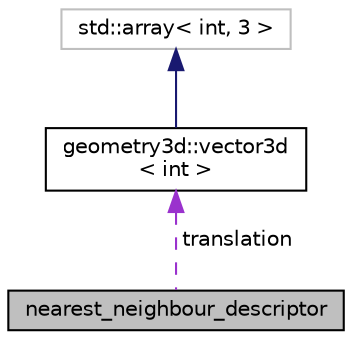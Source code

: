digraph "nearest_neighbour_descriptor"
{
 // INTERACTIVE_SVG=YES
  edge [fontname="Helvetica",fontsize="10",labelfontname="Helvetica",labelfontsize="10"];
  node [fontname="Helvetica",fontsize="10",shape=record];
  Node1 [label="nearest_neighbour_descriptor",height=0.2,width=0.4,color="black", fillcolor="grey75", style="filled", fontcolor="black"];
  Node2 -> Node1 [dir="back",color="darkorchid3",fontsize="10",style="dashed",label=" translation" ];
  Node2 [label="geometry3d::vector3d\l\< int \>",height=0.2,width=0.4,color="black", fillcolor="white", style="filled",URL="$classgeometry3d_1_1vector3d.html"];
  Node3 -> Node2 [dir="back",color="midnightblue",fontsize="10",style="solid"];
  Node3 [label="std::array\< int, 3 \>",height=0.2,width=0.4,color="grey75", fillcolor="white", style="filled"];
}

